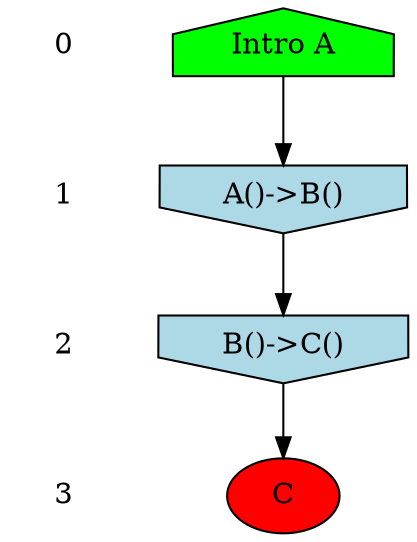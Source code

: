 /* Compression of 3186 causal flows obtained in average at 6.957084E-01 t.u */
/* Compressed causal flows were: [3186;3185;3184;3183;3182;3181;3180;3179;3178;3177;3176;3175;3174;3173;3172;3171;3170;3169;3168;3167;3166;3165;3164;3163;3162;3161;3160;3159;3158;3157;3156;3155;3154;3153;3152;3151;3150;3149;3148;3147;3146;3145;3144;3143;3142;3141;3140;3139;3138;3137;3136;3135;3134;3133;3132;3131;3130;3129;3128;3127;3126;3125;3124;3123;3122;3121;3120;3119;3118;3117;3116;3115;3114;3113;3112;3111;3110;3109;3108;3107;3106;3105;3104;3103;3102;3101;3100;3099;3098;3097;3096;3095;3094;3093;3092;3091;3090;3089;3088;3087;3086;3085;3084;3083;3082;3081;3080;3079;3078;3077;3076;3075;3074;3073;3072;3071;3070;3069;3068;3067;3066;3065;3064;3063;3062;3061;3060;3059;3058;3057;3056;3055;3054;3053;3052;3051;3050;3049;3048;3047;3046;3045;3044;3043;3042;3041;3040;3039;3038;3037;3036;3035;3034;3033;3032;3031;3030;3029;3028;3027;3026;3025;3024;3023;3022;3021;3020;3019;3018;3017;3016;3015;3014;3013;3012;3011;3010;3009;3008;3007;3006;3005;3004;3003;3002;3001;3000;2999;2998;2997;2996;2995;2994;2993;2992;2991;2990;2989;2988;2987;2986;2985;2984;2983;2982;2981;2980;2979;2978;2977;2976;2975;2974;2973;2972;2971;2970;2969;2968;2967;2966;2965;2964;2963;2962;2961;2960;2959;2958;2957;2956;2955;2954;2953;2952;2951;2950;2949;2948;2947;2946;2945;2944;2943;2942;2941;2940;2939;2938;2937;2936;2935;2934;2933;2932;2931;2930;2929;2928;2927;2926;2925;2924;2923;2922;2921;2920;2919;2918;2917;2916;2915;2914;2913;2912;2911;2910;2909;2908;2907;2906;2905;2904;2903;2902;2901;2900;2899;2898;2897;2896;2895;2894;2893;2892;2891;2890;2889;2888;2887;2886;2885;2884;2883;2882;2881;2880;2879;2878;2877;2876;2875;2874;2873;2872;2871;2870;2869;2868;2867;2866;2865;2864;2863;2862;2861;2860;2859;2858;2857;2856;2855;2854;2853;2852;2851;2850;2849;2848;2847;2846;2845;2844;2843;2842;2841;2840;2839;2838;2837;2836;2835;2834;2833;2832;2831;2830;2829;2828;2827;2826;2825;2824;2823;2822;2821;2820;2819;2818;2817;2816;2815;2814;2813;2812;2811;2810;2809;2808;2807;2806;2805;2804;2803;2802;2801;2800;2799;2798;2797;2796;2795;2794;2793;2792;2791;2790;2789;2788;2787;2786;2785;2784;2783;2782;2781;2780;2779;2778;2777;2776;2775;2774;2773;2772;2771;2770;2769;2768;2767;2766;2765;2764;2763;2762;2761;2760;2759;2758;2757;2756;2755;2754;2753;2752;2751;2750;2749;2748;2747;2746;2745;2744;2743;2742;2741;2740;2739;2738;2737;2736;2735;2734;2733;2732;2731;2730;2729;2728;2727;2726;2725;2724;2723;2722;2721;2720;2719;2718;2717;2716;2715;2714;2713;2712;2711;2710;2709;2708;2707;2706;2705;2704;2703;2702;2701;2700;2699;2698;2697;2696;2695;2694;2693;2692;2691;2690;2689;2688;2687;2686;2685;2684;2683;2682;2681;2680;2679;2678;2677;2676;2675;2674;2673;2672;2671;2670;2669;2668;2667;2666;2665;2664;2663;2662;2661;2660;2659;2658;2657;2656;2655;2654;2653;2652;2651;2650;2649;2648;2647;2646;2645;2644;2643;2642;2641;2640;2639;2638;2637;2636;2635;2634;2633;2632;2631;2630;2629;2628;2627;2626;2625;2624;2623;2622;2621;2620;2619;2618;2617;2616;2615;2614;2613;2612;2611;2610;2609;2608;2607;2606;2605;2604;2603;2602;2601;2600;2599;2598;2597;2596;2595;2594;2593;2592;2591;2590;2589;2588;2587;2586;2585;2584;2583;2582;2581;2580;2579;2578;2577;2576;2575;2574;2573;2572;2571;2570;2569;2568;2567;2566;2565;2564;2563;2562;2561;2560;2559;2558;2557;2556;2555;2554;2553;2552;2551;2550;2549;2548;2547;2546;2545;2544;2543;2542;2541;2540;2539;2538;2537;2536;2535;2534;2533;2532;2531;2530;2529;2528;2527;2526;2525;2524;2523;2522;2521;2520;2519;2518;2517;2516;2515;2514;2513;2512;2511;2510;2509;2508;2507;2506;2505;2504;2503;2502;2501;2500;2499;2498;2497;2496;2495;2494;2493;2492;2491;2490;2489;2488;2487;2486;2485;2484;2483;2482;2481;2480;2479;2478;2477;2476;2475;2474;2473;2472;2471;2470;2469;2468;2467;2466;2465;2464;2463;2462;2461;2460;2459;2458;2457;2456;2455;2454;2453;2452;2451;2450;2449;2448;2447;2446;2445;2444;2443;2442;2441;2440;2439;2438;2437;2436;2435;2434;2433;2432;2431;2430;2429;2428;2427;2426;2425;2424;2423;2422;2421;2420;2419;2418;2417;2416;2415;2414;2413;2412;2411;2410;2409;2408;2407;2406;2405;2404;2403;2402;2401;2400;2399;2398;2397;2396;2395;2394;2393;2392;2391;2390;2389;2388;2387;2386;2385;2384;2383;2382;2381;2380;2379;2378;2377;2376;2375;2374;2373;2372;2371;2370;2369;2368;2367;2366;2365;2364;2363;2362;2361;2360;2359;2358;2357;2356;2355;2354;2353;2352;2351;2350;2349;2348;2347;2346;2345;2344;2343;2342;2341;2340;2339;2338;2337;2336;2335;2334;2333;2332;2331;2330;2329;2328;2327;2326;2325;2324;2323;2322;2321;2320;2319;2318;2317;2316;2315;2314;2313;2312;2311;2310;2309;2308;2307;2306;2305;2304;2303;2302;2301;2300;2299;2298;2297;2296;2295;2294;2293;2292;2291;2290;2289;2288;2287;2286;2285;2284;2283;2282;2281;2280;2279;2278;2277;2276;2275;2274;2273;2272;2271;2270;2269;2268;2267;2266;2265;2264;2263;2262;2261;2260;2259;2258;2257;2256;2255;2254;2253;2252;2251;2250;2249;2248;2247;2246;2245;2244;2243;2242;2241;2240;2239;2238;2237;2236;2235;2234;2233;2232;2231;2230;2229;2228;2227;2226;2225;2224;2223;2222;2221;2220;2219;2218;2217;2216;2215;2214;2213;2212;2211;2210;2209;2208;2207;2206;2205;2204;2203;2202;2201;2200;2199;2198;2197;2196;2195;2194;2193;2192;2191;2190;2189;2188;2187;2186;2185;2184;2183;2182;2181;2180;2179;2178;2177;2176;2175;2174;2173;2172;2171;2170;2169;2168;2167;2166;2165;2164;2163;2162;2161;2160;2159;2158;2157;2156;2155;2154;2153;2152;2151;2150;2149;2148;2147;2146;2145;2144;2143;2142;2141;2140;2139;2138;2137;2136;2135;2134;2133;2132;2131;2130;2129;2128;2127;2126;2125;2124;2123;2122;2121;2120;2119;2118;2117;2116;2115;2114;2113;2112;2111;2110;2109;2108;2107;2106;2105;2104;2103;2102;2101;2100;2099;2098;2097;2096;2095;2094;2093;2092;2091;2090;2089;2088;2087;2086;2085;2084;2083;2082;2081;2080;2079;2078;2077;2076;2075;2074;2073;2072;2071;2070;2069;2068;2067;2066;2065;2064;2063;2062;2061;2060;2059;2058;2057;2056;2055;2054;2053;2052;2051;2050;2049;2048;2047;2046;2045;2044;2043;2042;2041;2040;2039;2038;2037;2036;2035;2034;2033;2032;2031;2030;2029;2028;2027;2026;2025;2024;2023;2022;2021;2020;2019;2018;2017;2016;2015;2014;2013;2012;2011;2010;2009;2008;2007;2006;2005;2004;2003;2002;2001;2000;1999;1998;1997;1996;1995;1994;1993;1992;1991;1990;1989;1988;1987;1986;1985;1984;1983;1982;1981;1980;1979;1978;1977;1976;1975;1974;1973;1972;1971;1970;1969;1968;1967;1966;1965;1964;1963;1962;1961;1960;1959;1958;1957;1956;1955;1954;1953;1952;1951;1950;1949;1948;1947;1946;1945;1944;1943;1942;1941;1940;1939;1938;1937;1936;1935;1934;1933;1932;1931;1930;1929;1928;1927;1926;1925;1924;1923;1922;1921;1920;1919;1918;1917;1916;1915;1914;1913;1912;1911;1910;1909;1908;1907;1906;1905;1904;1903;1902;1901;1900;1899;1898;1897;1896;1895;1894;1893;1892;1891;1890;1889;1888;1887;1886;1885;1884;1883;1882;1881;1880;1879;1878;1877;1876;1875;1874;1873;1872;1871;1870;1869;1868;1867;1866;1865;1864;1863;1862;1861;1860;1859;1858;1857;1856;1855;1854;1853;1852;1851;1850;1849;1848;1847;1846;1845;1844;1843;1842;1841;1840;1839;1838;1837;1836;1835;1834;1833;1832;1831;1830;1829;1828;1827;1826;1825;1824;1823;1822;1821;1820;1819;1818;1817;1816;1815;1814;1813;1812;1811;1810;1809;1808;1807;1806;1805;1804;1803;1802;1801;1800;1799;1798;1797;1796;1795;1794;1793;1792;1791;1790;1789;1788;1787;1786;1785;1784;1783;1782;1781;1780;1779;1778;1777;1776;1775;1774;1773;1772;1771;1770;1769;1768;1767;1766;1765;1764;1763;1762;1761;1760;1759;1758;1757;1756;1755;1754;1753;1752;1751;1750;1749;1748;1747;1746;1745;1744;1743;1742;1741;1740;1739;1738;1737;1736;1735;1734;1733;1732;1731;1730;1729;1728;1727;1726;1725;1724;1723;1722;1721;1720;1719;1718;1717;1716;1715;1714;1713;1712;1711;1710;1709;1708;1707;1706;1705;1704;1703;1702;1701;1700;1699;1698;1697;1696;1695;1694;1693;1692;1691;1690;1689;1688;1687;1686;1685;1684;1683;1682;1681;1680;1679;1678;1677;1676;1675;1674;1673;1672;1671;1670;1669;1668;1667;1666;1665;1664;1663;1662;1661;1660;1659;1658;1657;1656;1655;1654;1653;1652;1651;1650;1649;1648;1647;1646;1645;1644;1643;1642;1641;1640;1639;1638;1637;1636;1635;1634;1633;1632;1631;1630;1629;1628;1627;1626;1625;1624;1623;1622;1621;1620;1619;1618;1617;1616;1615;1614;1613;1612;1611;1610;1609;1608;1607;1606;1605;1604;1603;1602;1601;1600;1599;1598;1597;1596;1595;1594;1593;1592;1591;1590;1589;1588;1587;1586;1585;1584;1583;1582;1581;1580;1579;1578;1577;1576;1575;1574;1573;1572;1571;1570;1569;1568;1567;1566;1565;1564;1563;1562;1561;1560;1559;1558;1557;1556;1555;1554;1553;1552;1551;1550;1549;1548;1547;1546;1545;1544;1543;1542;1541;1540;1539;1538;1537;1536;1535;1534;1533;1532;1531;1530;1529;1528;1527;1526;1525;1524;1523;1522;1521;1520;1519;1518;1517;1516;1515;1514;1513;1512;1511;1510;1509;1508;1507;1506;1505;1504;1503;1502;1501;1500;1499;1498;1497;1496;1495;1494;1493;1492;1491;1490;1489;1488;1487;1486;1485;1484;1483;1482;1481;1480;1479;1478;1477;1476;1475;1474;1473;1472;1471;1470;1469;1468;1467;1466;1465;1464;1463;1462;1461;1460;1459;1458;1457;1456;1455;1454;1453;1452;1451;1450;1449;1448;1447;1446;1445;1444;1443;1442;1441;1440;1439;1438;1437;1436;1435;1434;1433;1432;1431;1430;1429;1428;1427;1426;1425;1424;1423;1422;1421;1420;1419;1418;1417;1416;1415;1414;1413;1412;1411;1410;1409;1408;1407;1406;1405;1404;1403;1402;1401;1400;1399;1398;1397;1396;1395;1394;1393;1392;1391;1390;1389;1388;1387;1386;1385;1384;1383;1382;1381;1380;1379;1378;1377;1376;1375;1374;1373;1372;1371;1370;1369;1368;1367;1366;1365;1364;1363;1362;1361;1360;1359;1358;1357;1356;1355;1354;1353;1352;1351;1350;1349;1348;1347;1346;1345;1344;1343;1342;1341;1340;1339;1338;1337;1336;1335;1334;1333;1332;1331;1330;1329;1328;1327;1326;1325;1324;1323;1322;1321;1320;1319;1318;1317;1316;1315;1314;1313;1312;1311;1310;1309;1308;1307;1306;1305;1304;1303;1302;1301;1300;1299;1298;1297;1296;1295;1294;1293;1292;1291;1290;1289;1288;1287;1286;1285;1284;1283;1282;1281;1280;1279;1278;1277;1276;1275;1274;1273;1272;1271;1270;1269;1268;1267;1266;1265;1264;1263;1262;1261;1260;1259;1258;1257;1256;1255;1254;1253;1252;1251;1250;1249;1248;1247;1246;1245;1244;1243;1242;1241;1240;1239;1238;1237;1236;1235;1234;1233;1232;1231;1230;1229;1228;1227;1226;1225;1224;1223;1222;1221;1220;1219;1218;1217;1216;1215;1214;1213;1212;1211;1210;1209;1208;1207;1206;1205;1204;1203;1202;1201;1200;1199;1198;1197;1196;1195;1194;1193;1192;1191;1190;1189;1188;1187;1186;1185;1184;1183;1182;1181;1180;1179;1178;1177;1176;1175;1174;1173;1172;1171;1170;1169;1168;1167;1166;1165;1164;1163;1162;1161;1160;1159;1158;1157;1156;1155;1154;1153;1152;1151;1150;1149;1148;1147;1146;1145;1144;1143;1142;1141;1140;1139;1138;1137;1136;1135;1134;1133;1132;1131;1130;1129;1128;1127;1126;1125;1124;1123;1122;1121;1120;1119;1118;1117;1116;1115;1114;1113;1112;1111;1110;1109;1108;1107;1106;1105;1104;1103;1102;1101;1100;1099;1098;1097;1096;1095;1094;1093;1092;1091;1090;1089;1088;1087;1086;1085;1084;1083;1082;1081;1080;1079;1078;1077;1076;1075;1074;1073;1072;1071;1070;1069;1068;1067;1066;1065;1064;1063;1062;1061;1060;1059;1058;1057;1056;1055;1054;1053;1052;1051;1050;1049;1048;1047;1046;1045;1044;1043;1042;1041;1040;1039;1038;1037;1036;1035;1034;1033;1032;1031;1030;1029;1028;1027;1026;1025;1024;1023;1022;1021;1020;1019;1018;1017;1016;1015;1014;1013;1012;1011;1010;1009;1008;1007;1006;1005;1004;1003;1002;1001;1000;999;998;997;996;995;994;993;992;991;990;989;988;987;986;985;984;983;982;981;980;979;978;977;976;975;974;973;972;971;970;969;968;967;966;965;964;963;962;961;960;959;958;957;956;955;954;953;952;951;950;949;948;947;946;945;944;943;942;941;940;939;938;937;936;935;934;933;932;931;930;929;928;927;926;925;924;923;922;921;920;919;918;917;916;915;914;913;912;911;910;909;908;907;906;905;904;903;902;901;900;899;898;897;896;895;894;893;892;891;890;889;888;887;886;885;884;883;882;881;880;879;878;877;876;875;874;873;872;871;870;869;868;867;866;865;864;863;862;861;860;859;858;857;856;855;854;853;852;851;850;849;848;847;846;845;844;843;842;841;840;839;838;837;836;835;834;833;832;831;830;829;828;827;826;825;824;823;822;821;820;819;818;817;816;815;814;813;812;811;810;809;808;807;806;805;804;803;802;801;800;799;798;797;796;795;794;793;792;791;790;789;788;787;786;785;784;783;782;781;780;779;778;777;776;775;774;773;772;771;770;769;768;767;766;765;764;763;762;761;760;759;758;757;756;755;754;753;752;751;750;749;748;747;746;745;744;743;742;741;740;739;738;737;736;735;734;733;732;731;730;729;728;727;726;725;724;723;722;721;720;719;718;717;716;715;714;713;712;711;710;709;708;707;706;705;704;703;702;701;700;699;698;697;696;695;694;693;692;691;690;689;688;687;686;685;684;683;682;681;680;679;678;677;676;675;674;673;672;671;670;669;668;667;666;665;664;663;662;661;660;659;658;657;656;655;654;653;652;651;650;649;648;647;646;645;644;643;642;641;640;639;638;637;636;635;634;633;632;631;630;629;628;627;626;625;624;623;622;621;620;619;618;617;616;615;614;613;612;611;610;609;608;607;606;605;604;603;602;601;600;599;598;597;596;595;594;593;592;591;590;589;588;587;586;585;584;583;582;581;580;579;578;577;576;575;574;573;572;571;570;569;568;567;566;565;564;563;562;561;560;559;558;557;556;555;554;553;552;551;550;549;548;547;546;545;544;543;542;541;540;539;538;537;536;535;534;533;532;531;530;529;528;527;526;525;524;523;522;521;520;519;518;517;516;515;514;513;512;511;510;509;508;507;506;505;504;503;502;501;500;499;498;497;496;495;494;493;492;491;490;489;488;487;486;485;484;483;482;481;480;479;478;477;476;475;474;473;472;471;470;469;468;467;466;465;464;463;462;461;460;459;458;457;456;455;454;453;452;451;450;449;448;447;446;445;444;443;442;441;440;439;438;437;436;435;434;433;432;431;430;429;428;427;426;425;424;423;422;421;420;419;418;417;416;415;414;413;412;411;410;409;408;407;406;405;404;403;402;401;400;399;398;397;396;395;394;393;392;391;390;389;388;387;386;385;384;383;382;381;380;379;378;377;376;375;374;373;372;371;370;369;368;367;366;365;364;363;362;361;360;359;358;357;356;355;354;353;352;351;350;349;348;347;346;345;344;343;342;341;340;339;338;337;336;335;334;333;332;331;330;329;328;327;326;325;324;323;322;321;320;319;318;317;316;315;314;313;312;311;310;309;308;307;306;305;304;303;302;301;300;299;298;297;296;295;294;293;292;291;290;289;288;287;286;285;284;283;282;281;280;279;278;277;276;275;274;273;272;271;270;269;268;267;266;265;264;263;262;261;260;259;258;257;256;255;254;253;252;251;250;249;248;247;246;245;244;243;242;241;240;239;238;237;236;235;234;233;232;231;230;229;228;227;226;225;224;223;222;221;220;219;218;217;216;215;214;213;212;211;210;209;208;207;206;205;204;203;202;201;200;199;198;197;196;195;194;193;192;191;190;189;188;187;186;185;184;183;182;181;180;179;178;177;176;175;174;173;172;171;170;169;168;167;166;165;164;163;162;161;160;159;158;157;156;155;154;153;152;151;150;149;148;147;146;145;144;143;142;141;140;139;138;137;136;135;134;133;132;131;130;129;128;127;126;125;124;123;122;121;120;119;118;117;116;115;114;113;112;111;110;109;108;107;106;105;104;103;102;101;100;99;98;97;96;95;94;93;92;91;90;89;88;87;86;85;84;83;82;81;80;79;78;77;76;75;74;73;72;71;70;69;68;67;66;65;64;63;62;61;60;59;58;57;56;55;54;53;52;51;50;49;48;47;46;45;44;43;42;41;40;39;38;37;36;35;34;33;32;31;30;29;28;27;26;25;24;23;22;21;20;19;18;17;16;15;14;13;12;11;10;9;8;7;6;5;4;3;2;1] */
digraph G{
 ranksep=.5 ; 
{ rank = same ; "0" [shape=plaintext] ; node_1 [label ="Intro A", shape=house, style=filled, fillcolor=green] ;
}
{ rank = same ; "1" [shape=plaintext] ; node_2 [label="A()->B()", shape=invhouse, style=filled, fillcolor = lightblue] ;
}
{ rank = same ; "2" [shape=plaintext] ; node_3 [label="B()->C()", shape=invhouse, style=filled, fillcolor = lightblue] ;
}
{ rank = same ; "3" [shape=plaintext] ; node_4 [label ="C", style=filled, fillcolor=red] ;
}
"0" -> "1" [style="invis"]; 
"1" -> "2" [style="invis"]; 
"2" -> "3" [style="invis"]; 
node_1 -> node_2
node_2 -> node_3
node_3 -> node_4
}
/*
 Dot generation time: 0.004000
*/
